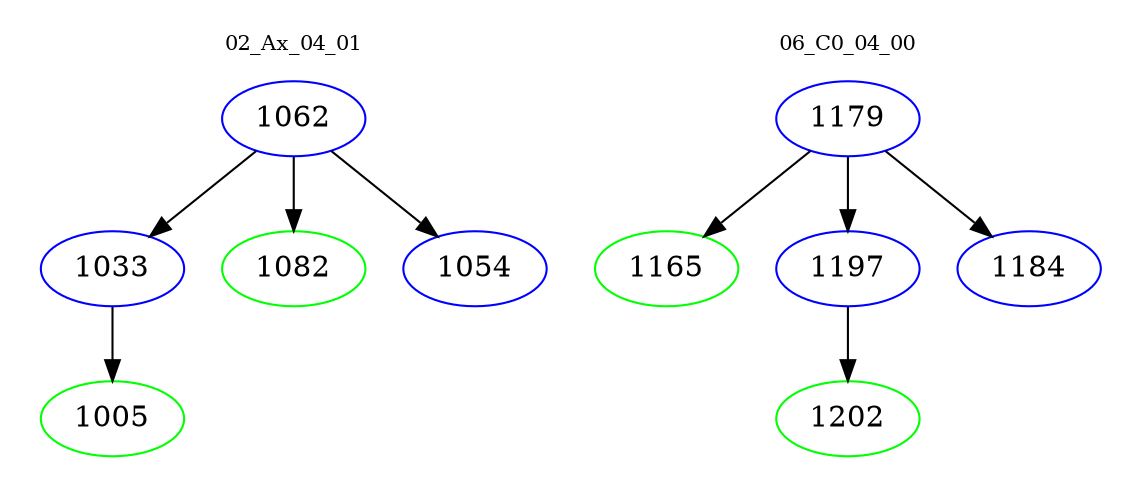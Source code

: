 digraph{
subgraph cluster_0 {
color = white
label = "02_Ax_04_01";
fontsize=10;
T0_1062 [label="1062", color="blue"]
T0_1062 -> T0_1033 [color="black"]
T0_1033 [label="1033", color="blue"]
T0_1033 -> T0_1005 [color="black"]
T0_1005 [label="1005", color="green"]
T0_1062 -> T0_1082 [color="black"]
T0_1082 [label="1082", color="green"]
T0_1062 -> T0_1054 [color="black"]
T0_1054 [label="1054", color="blue"]
}
subgraph cluster_1 {
color = white
label = "06_C0_04_00";
fontsize=10;
T1_1179 [label="1179", color="blue"]
T1_1179 -> T1_1165 [color="black"]
T1_1165 [label="1165", color="green"]
T1_1179 -> T1_1197 [color="black"]
T1_1197 [label="1197", color="blue"]
T1_1197 -> T1_1202 [color="black"]
T1_1202 [label="1202", color="green"]
T1_1179 -> T1_1184 [color="black"]
T1_1184 [label="1184", color="blue"]
}
}
